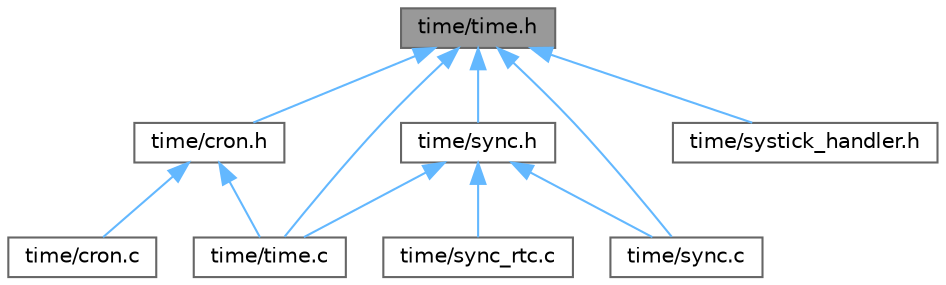 digraph "time/time.h"
{
 // INTERACTIVE_SVG=YES
 // LATEX_PDF_SIZE
  bgcolor="transparent";
  edge [fontname=Helvetica,fontsize=10,labelfontname=Helvetica,labelfontsize=10];
  node [fontname=Helvetica,fontsize=10,shape=box,height=0.2,width=0.4];
  Node1 [id="Node000001",label="time/time.h",height=0.2,width=0.4,color="gray40", fillcolor="grey60", style="filled", fontcolor="black",tooltip="Time related functions for embebedded systems."];
  Node1 -> Node2 [id="edge1_Node000001_Node000002",dir="back",color="steelblue1",style="solid",tooltip=" "];
  Node2 [id="Node000002",label="time/cron.h",height=0.2,width=0.4,color="grey40", fillcolor="white", style="filled",URL="$cron_8h.html",tooltip="Cron-like scheduling framework for embebedded systems."];
  Node2 -> Node3 [id="edge2_Node000002_Node000003",dir="back",color="steelblue1",style="solid",tooltip=" "];
  Node3 [id="Node000003",label="time/cron.c",height=0.2,width=0.4,color="grey40", fillcolor="white", style="filled",URL="$cron_8c.html",tooltip="Cron-like scheduling framework implementations."];
  Node2 -> Node4 [id="edge3_Node000002_Node000004",dir="back",color="steelblue1",style="solid",tooltip=" "];
  Node4 [id="Node000004",label="time/time.c",height=0.2,width=0.4,color="grey40", fillcolor="white", style="filled",URL="$time_8c.html",tooltip="Time related function implementations."];
  Node1 -> Node5 [id="edge4_Node000001_Node000005",dir="back",color="steelblue1",style="solid",tooltip=" "];
  Node5 [id="Node000005",label="time/sync.c",height=0.2,width=0.4,color="grey40", fillcolor="white", style="filled",URL="$sync_8c.html",tooltip="Time synchonization function implementation."];
  Node1 -> Node6 [id="edge5_Node000001_Node000006",dir="back",color="steelblue1",style="solid",tooltip=" "];
  Node6 [id="Node000006",label="time/sync.h",height=0.2,width=0.4,color="grey40", fillcolor="white", style="filled",URL="$sync_8h.html",tooltip="Time synchonization functions for embebedded systems."];
  Node6 -> Node5 [id="edge6_Node000006_Node000005",dir="back",color="steelblue1",style="solid",tooltip=" "];
  Node6 -> Node7 [id="edge7_Node000006_Node000007",dir="back",color="steelblue1",style="solid",tooltip=" "];
  Node7 [id="Node000007",label="time/sync_rtc.c",height=0.2,width=0.4,color="grey40", fillcolor="white", style="filled",URL="$sync__rtc_8c.html",tooltip=" "];
  Node6 -> Node4 [id="edge8_Node000006_Node000004",dir="back",color="steelblue1",style="solid",tooltip=" "];
  Node1 -> Node8 [id="edge9_Node000001_Node000008",dir="back",color="steelblue1",style="solid",tooltip=" "];
  Node8 [id="Node000008",label="time/systick_handler.h",height=0.2,width=0.4,color="grey40", fillcolor="white", style="filled",URL="$systick__handler_8h.html",tooltip="Interrupt handler for the system tick for static inclusion in the application."];
  Node1 -> Node4 [id="edge10_Node000001_Node000004",dir="back",color="steelblue1",style="solid",tooltip=" "];
}
